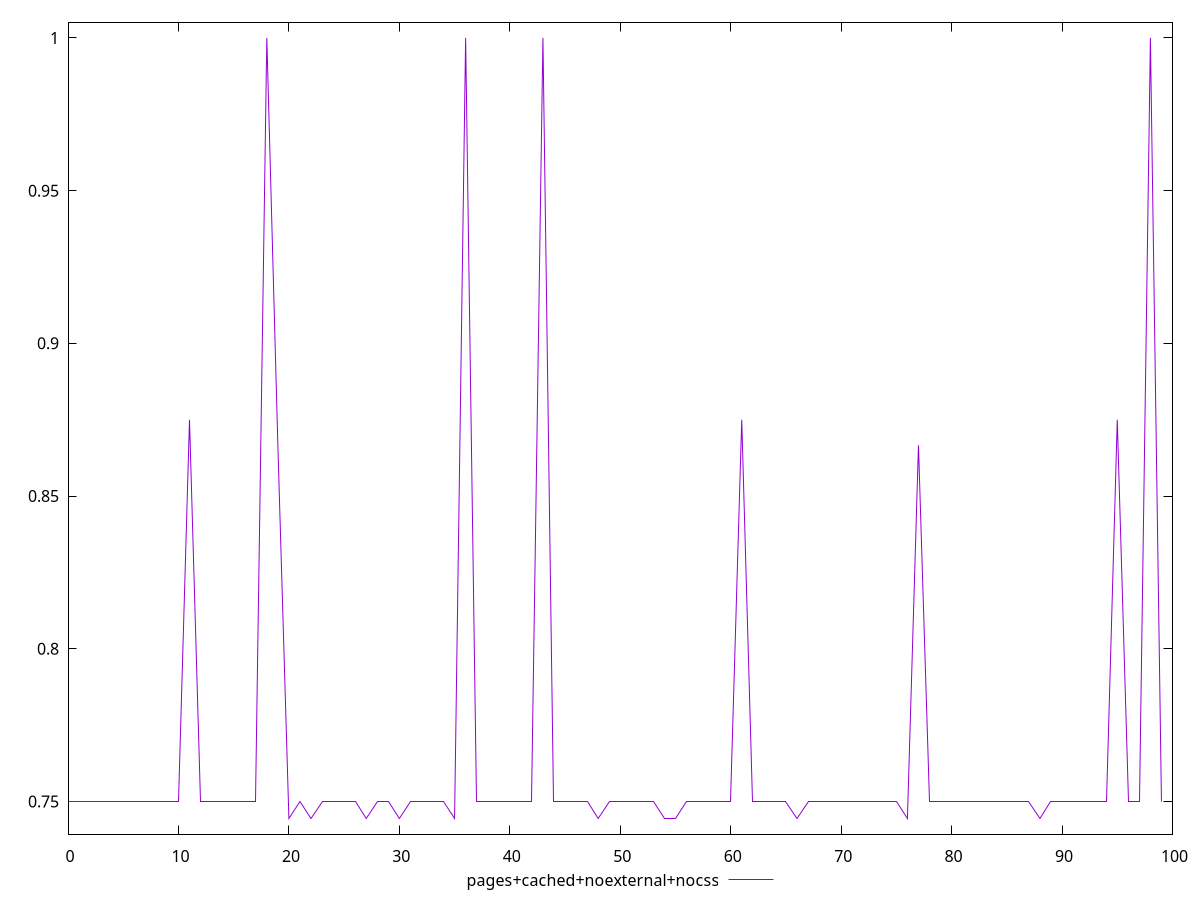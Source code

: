 $_pagesCachedNoexternalNocss <<EOF
0.75
0.75
0.75
0.75
0.75
0.75
0.75
0.75
0.75
0.75
0.75
0.875
0.75
0.75
0.75
0.75
0.75
0.75
1
0.8666666666666667
0.7444444444444445
0.75
0.7444444444444445
0.75
0.75
0.75
0.75
0.7444444444444445
0.75
0.75
0.7444444444444445
0.75
0.75
0.75
0.75
0.7444444444444445
1
0.75
0.75
0.75
0.75
0.75
0.75
1
0.75
0.75
0.75
0.75
0.7444444444444445
0.75
0.75
0.75
0.75
0.75
0.7444444444444445
0.7444444444444445
0.75
0.75
0.75
0.75
0.75
0.875
0.75
0.75
0.75
0.75
0.7444444444444445
0.75
0.75
0.75
0.75
0.75
0.75
0.75
0.75
0.75
0.7444444444444445
0.8666666666666667
0.75
0.75
0.75
0.75
0.75
0.75
0.75
0.75
0.75
0.75
0.7444444444444445
0.75
0.75
0.75
0.75
0.75
0.75
0.875
0.75
0.75
1
0.75
EOF
set key outside below
set terminal pngcairo
set output "report_00006_2020-11-02T20-21-41.718Z/uses-http2/pages+cached+noexternal+nocss//score.png"
set yrange [0.7393333333333334:1.005111111111111]
plot $_pagesCachedNoexternalNocss title "pages+cached+noexternal+nocss" with line ,